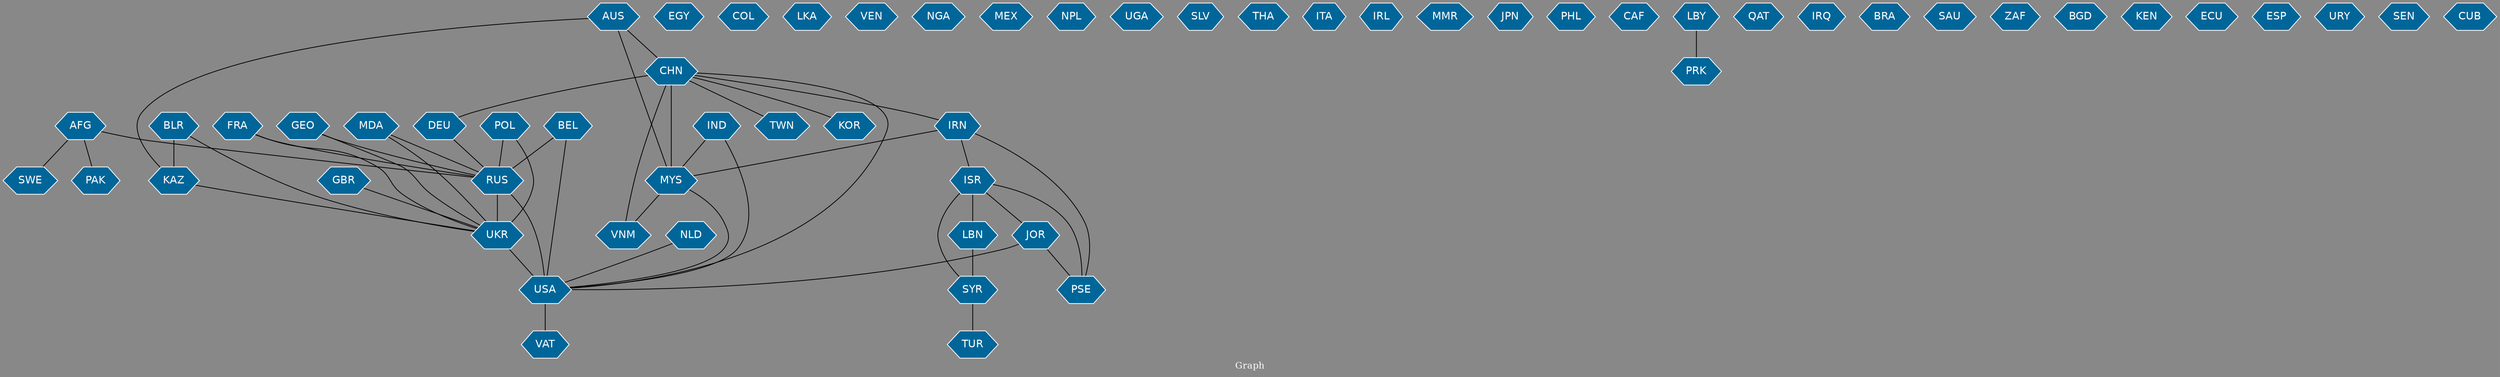 // Countries together in item graph
graph {
	graph [bgcolor="#888888" fontcolor=white fontsize=12 label="Graph" outputorder=edgesfirst overlap=prism]
	node [color=white fillcolor="#006699" fontcolor=white fontname=Helvetica shape=hexagon style=filled]
	edge [arrowhead=open color=black fontcolor=white fontname=Courier fontsize=12]
		UKR [label=UKR]
		EGY [label=EGY]
		RUS [label=RUS]
		CHN [label=CHN]
		MYS [label=MYS]
		AFG [label=AFG]
		COL [label=COL]
		TUR [label=TUR]
		AUS [label=AUS]
		USA [label=USA]
		DEU [label=DEU]
		IND [label=IND]
		IRN [label=IRN]
		LKA [label=LKA]
		GBR [label=GBR]
		VEN [label=VEN]
		NGA [label=NGA]
		MEX [label=MEX]
		BEL [label=BEL]
		NPL [label=NPL]
		UGA [label=UGA]
		SYR [label=SYR]
		ISR [label=ISR]
		FRA [label=FRA]
		SLV [label=SLV]
		LBN [label=LBN]
		THA [label=THA]
		VAT [label=VAT]
		PSE [label=PSE]
		ITA [label=ITA]
		IRL [label=IRL]
		JOR [label=JOR]
		VNM [label=VNM]
		NLD [label=NLD]
		KOR [label=KOR]
		MMR [label=MMR]
		JPN [label=JPN]
		PAK [label=PAK]
		PHL [label=PHL]
		CAF [label=CAF]
		LBY [label=LBY]
		GEO [label=GEO]
		KAZ [label=KAZ]
		QAT [label=QAT]
		IRQ [label=IRQ]
		BRA [label=BRA]
		PRK [label=PRK]
		MDA [label=MDA]
		SAU [label=SAU]
		ZAF [label=ZAF]
		BGD [label=BGD]
		KEN [label=KEN]
		BLR [label=BLR]
		POL [label=POL]
		SWE [label=SWE]
		ECU [label=ECU]
		ESP [label=ESP]
		URY [label=URY]
		TWN [label=TWN]
		SEN [label=SEN]
		CUB [label=CUB]
			MYS -- USA [weight=2]
			ISR -- PSE [weight=6]
			ISR -- JOR [weight=2]
			DEU -- RUS [weight=2]
			CHN -- USA [weight=13]
			ISR -- SYR [weight=4]
			IRN -- MYS [weight=2]
			AFG -- SWE [weight=2]
			CHN -- IRN [weight=1]
			LBY -- PRK [weight=1]
			AFG -- RUS [weight=1]
			BLR -- KAZ [weight=1]
			IND -- USA [weight=3]
			BEL -- USA [weight=3]
			SYR -- TUR [weight=4]
			NLD -- USA [weight=1]
			CHN -- TWN [weight=1]
			MDA -- RUS [weight=2]
			IND -- MYS [weight=7]
			GBR -- UKR [weight=10]
			BLR -- UKR [weight=1]
			AUS -- KAZ [weight=1]
			RUS -- USA [weight=34]
			CHN -- DEU [weight=1]
			LBN -- SYR [weight=10]
			UKR -- USA [weight=27]
			RUS -- UKR [weight=174]
			IRN -- ISR [weight=2]
			CHN -- VNM [weight=4]
			FRA -- RUS [weight=1]
			GEO -- UKR [weight=2]
			USA -- VAT [weight=6]
			MDA -- UKR [weight=1]
			POL -- UKR [weight=1]
			CHN -- MYS [weight=20]
			POL -- RUS [weight=3]
			MYS -- VNM [weight=4]
			AUS -- CHN [weight=6]
			IRN -- PSE [weight=1]
			BEL -- RUS [weight=3]
			JOR -- USA [weight=1]
			CHN -- KOR [weight=3]
			FRA -- UKR [weight=1]
			AFG -- PAK [weight=2]
			KAZ -- UKR [weight=1]
			ISR -- LBN [weight=3]
			JOR -- PSE [weight=1]
			GEO -- RUS [weight=2]
			AUS -- MYS [weight=7]
}